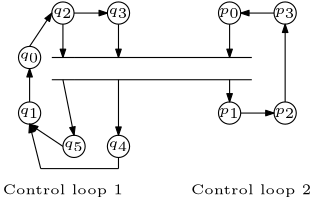 <?xml version="1.0"?>
<!DOCTYPE ipe SYSTEM "ipe.dtd">
<ipe version="70005" creator="Ipe 7.1.4">
<info created="D:20170516121937" modified="D:20170516121937"/>
<ipestyle name="basic">
<symbol name="arrow/arc(spx)">
<path stroke="sym-stroke" fill="sym-stroke" pen="sym-pen">
0 0 m
-1 0.333 l
-1 -0.333 l
h
</path>
</symbol>
<symbol name="arrow/farc(spx)">
<path stroke="sym-stroke" fill="white" pen="sym-pen">
0 0 m
-1 0.333 l
-1 -0.333 l
h
</path>
</symbol>
<symbol name="mark/circle(sx)" transformations="translations">
<path fill="sym-stroke">
0.6 0 0 0.6 0 0 e
0.4 0 0 0.4 0 0 e
</path>
</symbol>
<symbol name="mark/disk(sx)" transformations="translations">
<path fill="sym-stroke">
0.6 0 0 0.6 0 0 e
</path>
</symbol>
<symbol name="mark/fdisk(sfx)" transformations="translations">
<group>
<path fill="sym-fill">
0.5 0 0 0.5 0 0 e
</path>
<path fill="sym-stroke" fillrule="eofill">
0.6 0 0 0.6 0 0 e
0.4 0 0 0.4 0 0 e
</path>
</group>
</symbol>
<symbol name="mark/box(sx)" transformations="translations">
<path fill="sym-stroke" fillrule="eofill">
-0.6 -0.6 m
0.6 -0.6 l
0.6 0.6 l
-0.6 0.6 l
h
-0.4 -0.4 m
0.4 -0.4 l
0.4 0.4 l
-0.4 0.4 l
h
</path>
</symbol>
<symbol name="mark/square(sx)" transformations="translations">
<path fill="sym-stroke">
-0.6 -0.6 m
0.6 -0.6 l
0.6 0.6 l
-0.6 0.6 l
h
</path>
</symbol>
<symbol name="mark/fsquare(sfx)" transformations="translations">
<group>
<path fill="sym-fill">
-0.5 -0.5 m
0.5 -0.5 l
0.5 0.5 l
-0.5 0.5 l
h
</path>
<path fill="sym-stroke" fillrule="eofill">
-0.6 -0.6 m
0.6 -0.6 l
0.6 0.6 l
-0.6 0.6 l
h
-0.4 -0.4 m
0.4 -0.4 l
0.4 0.4 l
-0.4 0.4 l
h
</path>
</group>
</symbol>
<symbol name="mark/cross(sx)" transformations="translations">
<group>
<path fill="sym-stroke">
-0.43 -0.57 m
0.57 0.43 l
0.43 0.57 l
-0.57 -0.43 l
h
</path>
<path fill="sym-stroke">
-0.43 0.57 m
0.57 -0.43 l
0.43 -0.57 l
-0.57 0.43 l
h
</path>
</group>
</symbol>
<symbol name="arrow/fnormal(spx)">
<path stroke="sym-stroke" fill="white" pen="sym-pen">
0 0 m
-1 0.333 l
-1 -0.333 l
h
</path>
</symbol>
<symbol name="arrow/pointed(spx)">
<path stroke="sym-stroke" fill="sym-stroke" pen="sym-pen">
0 0 m
-1 0.333 l
-0.8 0 l
-1 -0.333 l
h
</path>
</symbol>
<symbol name="arrow/fpointed(spx)">
<path stroke="sym-stroke" fill="white" pen="sym-pen">
0 0 m
-1 0.333 l
-0.8 0 l
-1 -0.333 l
h
</path>
</symbol>
<symbol name="arrow/linear(spx)">
<path stroke="sym-stroke" pen="sym-pen">
-1 0.333 m
0 0 l
-1 -0.333 l
</path>
</symbol>
<symbol name="arrow/fdouble(spx)">
<path stroke="sym-stroke" fill="white" pen="sym-pen">
0 0 m
-1 0.333 l
-1 -0.333 l
h
-1 0 m
-2 0.333 l
-2 -0.333 l
h
</path>
</symbol>
<symbol name="arrow/double(spx)">
<path stroke="sym-stroke" fill="sym-stroke" pen="sym-pen">
0 0 m
-1 0.333 l
-1 -0.333 l
h
-1 0 m
-2 0.333 l
-2 -0.333 l
h
</path>
</symbol>
<pen name="heavier" value="0.8"/>
<pen name="fat" value="1.2"/>
<pen name="ultrafat" value="2"/>
<symbolsize name="large" value="5"/>
<symbolsize name="small" value="2"/>
<symbolsize name="tiny" value="1.1"/>
<arrowsize name="large" value="10"/>
<arrowsize name="small" value="5"/>
<arrowsize name="tiny" value="3"/>
<color name="red" value="1 0 0"/>
<color name="green" value="0 1 0"/>
<color name="blue" value="0 0 1"/>
<color name="yellow" value="1 1 0"/>
<color name="orange" value="1 0.647 0"/>
<color name="gold" value="1 0.843 0"/>
<color name="purple" value="0.627 0.125 0.941"/>
<color name="gray" value="0.745"/>
<color name="brown" value="0.647 0.165 0.165"/>
<color name="navy" value="0 0 0.502"/>
<color name="pink" value="1 0.753 0.796"/>
<color name="seagreen" value="0.18 0.545 0.341"/>
<color name="turquoise" value="0.251 0.878 0.816"/>
<color name="violet" value="0.933 0.51 0.933"/>
<color name="darkblue" value="0 0 0.545"/>
<color name="darkcyan" value="0 0.545 0.545"/>
<color name="darkgray" value="0.663"/>
<color name="darkgreen" value="0 0.392 0"/>
<color name="darkmagenta" value="0.545 0 0.545"/>
<color name="darkorange" value="1 0.549 0"/>
<color name="darkred" value="0.545 0 0"/>
<color name="lightblue" value="0.678 0.847 0.902"/>
<color name="lightcyan" value="0.878 1 1"/>
<color name="lightgray" value="0.827"/>
<color name="lightgreen" value="0.565 0.933 0.565"/>
<color name="lightyellow" value="1 1 0.878"/>
<dashstyle name="dashed" value="[4] 0"/>
<dashstyle name="dotted" value="[1 3] 0"/>
<dashstyle name="dash dotted" value="[4 2 1 2] 0"/>
<dashstyle name="dash dot dotted" value="[4 2 1 2 1 2] 0"/>
<textsize name="large" value="\large"/>
<textsize name="Large" value="\Large"/>
<textsize name="LARGE" value="\LARGE"/>
<textsize name="huge" value="\huge"/>
<textsize name="Huge" value="\Huge"/>
<textsize name="small" value="\small"/>
<textsize name="footnote" value="\footnotesize"/>
<textsize name="tiny" value="\tiny"/>
<textstyle name="center" begin="\begin{center}" end="\end{center}"/>
<textstyle name="itemize" begin="\begin{itemize}" end="\end{itemize}"/>
<textstyle name="item" begin="\begin{itemize}\item{}" end="\end{itemize}"/>
<gridsize name="4 pts" value="4"/>
<gridsize name="8 pts (~3 mm)" value="8"/>
<gridsize name="16 pts (~6 mm)" value="16"/>
<gridsize name="32 pts (~12 mm)" value="32"/>
<gridsize name="10 pts (~3.5 mm)" value="10"/>
<gridsize name="20 pts (~7 mm)" value="20"/>
<gridsize name="14 pts (~5 mm)" value="14"/>
<gridsize name="28 pts (~10 mm)" value="28"/>
<gridsize name="56 pts (~20 mm)" value="56"/>
<anglesize name="90 deg" value="90"/>
<anglesize name="60 deg" value="60"/>
<anglesize name="45 deg" value="45"/>
<anglesize name="30 deg" value="30"/>
<anglesize name="22.5 deg" value="22.5"/>
<tiling name="falling" angle="-60" step="4" width="1"/>
<tiling name="rising" angle="30" step="4" width="1"/>
</ipestyle>
<page>
<layer name="alpha"/>
<view layers="alpha" active="alpha"/>
<path layer="alpha" stroke="black">
4 0 0 4 224 704 e
</path>
<path stroke="black">
4 0 0 4 224 684 e
</path>
<path stroke="black">
4 0 0 4 236 720 e
</path>
<path stroke="black">
4 0 0 4 256 720 e
</path>
<path stroke="black">
4 0 0 4 240 672 e
</path>
<path stroke="black">
4 0 0 4 256 672 e
</path>
<path stroke="black">
240 704 m
304 704 l
</path>
<path stroke="black">
240 696 m
304 696 l
</path>
<path stroke="black" arrow="normal/tiny">
224 708 m
232 720 l
</path>
<path stroke="black" arrow="normal/tiny">
240 720 m
252 720 l
</path>
<path stroke="black" arrow="normal/tiny">
256 716 m
256 704 l
</path>
<path stroke="black" arrow="normal/tiny">
256 696 m
256 676 l
</path>
<path stroke="black" arrow="normal/tiny">
236 672 m
224 680 l
</path>
<path stroke="black" arrow="normal/tiny">
224 688 m
224 700 l
</path>
<path stroke="black">
232 704 m
240 704 l
</path>
<path stroke="black">
232 696 m
240 696 l
</path>
<path stroke="black" arrow="normal/tiny">
236 716 m
236 704 l
</path>
<path stroke="black" arrow="normal/tiny">
236 696 m
240 676 l
</path>
<text transformations="translations" pos="236 720" stroke="black" type="label" width="7.171" height="2.149" depth="1.49" halign="center" valign="center" size="tiny">$q_2$</text>
<text transformations="translations" pos="256 720" stroke="black" type="label" width="7.171" height="2.149" depth="1.49" halign="center" valign="center" size="tiny">$q_3$</text>
<text transformations="translations" pos="256 672" stroke="black" type="label" width="7.171" height="2.149" depth="1.49" halign="center" valign="center" size="tiny">$q_4$</text>
<text transformations="translations" pos="240 672" stroke="black" type="label" width="7.171" height="2.149" depth="1.49" halign="center" valign="center" size="tiny">$q_5$</text>
<text transformations="translations" pos="224 684" stroke="black" type="label" width="7.171" height="2.149" depth="1.49" halign="center" valign="center" size="tiny">$q_1$</text>
<text transformations="translations" pos="224 704" stroke="black" type="label" width="7.171" height="2.149" depth="1.49" halign="center" valign="center" size="tiny">$q_0$</text>
<path stroke="black">
4 0 0 4 296 720 e
</path>
<path stroke="black">
4 0 0 4 316 720 e
</path>
<path stroke="black">
4 0 0 4 316 684 e
</path>
<path stroke="black">
4 0 0 4 296 684 e
</path>
<text transformations="translations" pos="296 720" stroke="black" type="label" width="7.573" height="2.149" depth="1.49" halign="center" valign="center" size="tiny">$p_0$</text>
<text transformations="translations" pos="296 684" stroke="black" type="label" width="7.573" height="2.149" depth="1.49" halign="center" valign="center" size="tiny">$p_1$</text>
<path stroke="black" arrow="normal/tiny">
296 716 m
296 704 l
</path>
<path stroke="black" arrow="normal/tiny">
296 696 m
296 688 l
</path>
<path stroke="black" arrow="normal/tiny">
300 684 m
300 684 l
312 684 l
</path>
<path stroke="black" arrow="normal/tiny">
316 688 m
316 716 l
</path>
<path stroke="black" arrow="normal/tiny">
312 720 m
300 720 l
</path>
<text transformations="translations" pos="316 684" stroke="black" type="label" width="7.573" height="2.149" depth="1.49" halign="center" valign="center" size="tiny">$p_2$</text>
<text transformations="translations" pos="316 720" stroke="black" type="label" width="7.573" height="2.149" depth="1.49" halign="center" valign="center" size="tiny">$p_3$</text>
<path stroke="black">
256 668 m
256 664 l
</path>
<path stroke="black">
256 664 m
228 664 l
</path>
<path stroke="black" arrow="normal/tiny">
228 664 m
224 680 l
</path>
<text transformations="translations" pos="236 656" stroke="black" type="label" width="43.31" height="3.468" depth="0.96" halign="center" valign="center" size="tiny">Control loop 1</text>
<text matrix="0 -1 0.67777 0 -140.856 948" transformations="translations" pos="292 656" stroke="black" type="label" width="43.31" height="3.468" depth="0.96" halign="center" valign="center" size="tiny">Control loop 2</text>
</page>
</ipe>
